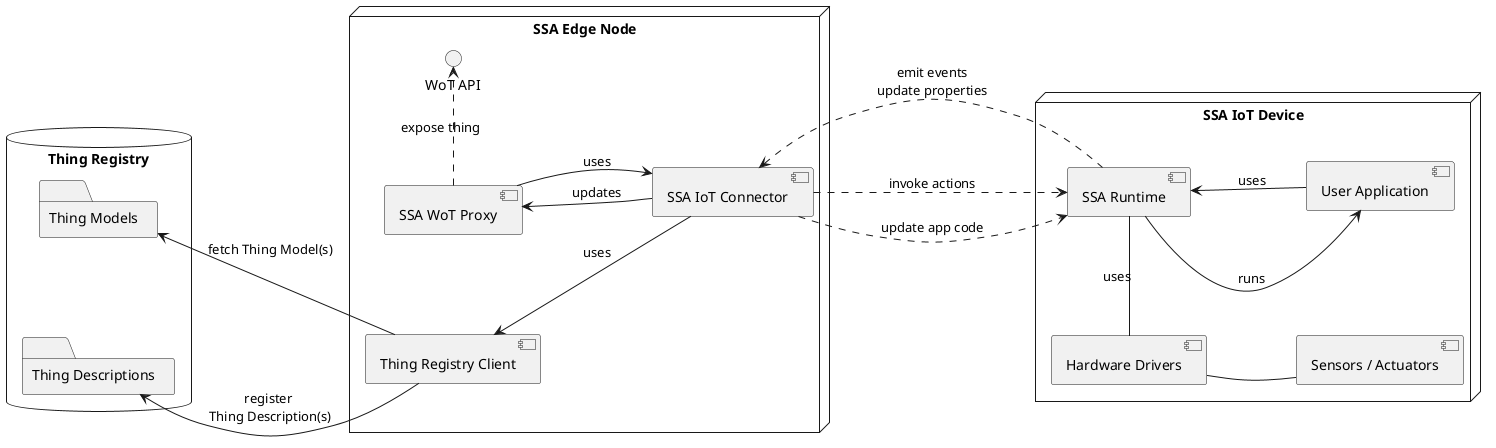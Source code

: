 @startuml

left to right direction
skinparam nodesep 100

database "Thing Registry" as db {
    folder "Thing Models" as tms {
        }

    folder "Thing Descriptions" as tds {
        }
}

node "SSA Edge Node" as edgeNode {
    () "WoT API" as wotProt

    [SSA IoT Connector] as ssaIoT
    [SSA WoT Proxy] as ssaProxy
    [Thing Registry Client] as tRClient

    ssaIoT -u-> ssaProxy : updates
    ssaProxy -d-> ssaIoT : uses

    ssaIoT -u-> tRClient : uses

    ssaProxy -r.> wotProt : expose thing
}

node "SSA IoT Device" as device {
    [SSA Runtime] as ssaRt
    [User Application] as userApp

    [Hardware Drivers] as hwd
    [Sensors / Actuators] as hw

    hwd -d- hw
    ssaRt -l- hwd : uses
    ssaRt -d-> userApp: runs
    userApp -u-> ssaRt: uses
}

tRClient -u-> tds : register \nThing Description(s)
tRClient -u-> tms : fetch Thing Model(s)

ssaProxy -u[hidden]- tms
wotProt -u[hidden]- tms

ssaRt -u..> ssaIoT : emit events\nupdate properties
ssaIoT -d..> ssaRt : invoke actions
ssaIoT -d..> ssaRt : update app code

@enduml
